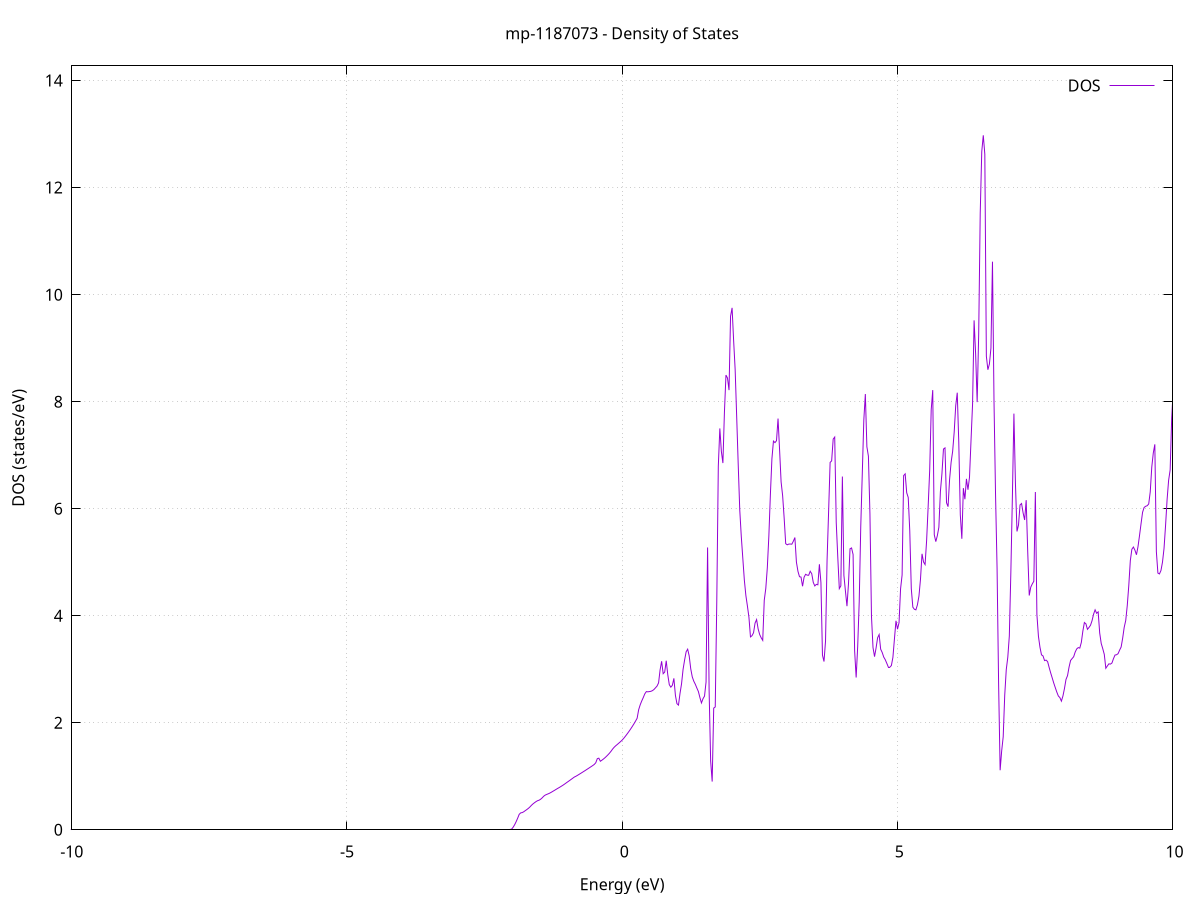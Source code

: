 set title 'mp-1187073 - Density of States'
set xlabel 'Energy (eV)'
set ylabel 'DOS (states/eV)'
set grid
set xrange [-10:10]
set yrange [0:14.275]
set xzeroaxis lt -1
set terminal png size 800,600
set output 'mp-1187073_dos_gnuplot.png'
plot '-' using 1:2 with lines title 'DOS'
-37.410700 0.000000
-37.382900 0.000000
-37.355100 0.000000
-37.327200 0.000000
-37.299400 0.000000
-37.271600 0.000000
-37.243700 0.000000
-37.215900 0.000000
-37.188100 0.000000
-37.160200 0.000000
-37.132400 0.000000
-37.104600 0.000000
-37.076800 0.000000
-37.048900 0.000000
-37.021100 0.000000
-36.993300 0.000000
-36.965400 0.000000
-36.937600 0.000000
-36.909800 0.000000
-36.881900 0.000000
-36.854100 0.000000
-36.826300 0.000000
-36.798400 0.000000
-36.770600 0.000000
-36.742800 0.000000
-36.715000 0.000000
-36.687100 0.000000
-36.659300 0.000000
-36.631500 0.000000
-36.603600 0.000000
-36.575800 0.000000
-36.548000 0.000000
-36.520100 0.000000
-36.492300 0.000000
-36.464500 0.000000
-36.436600 0.000000
-36.408800 0.000000
-36.381000 0.000000
-36.353200 0.000000
-36.325300 0.000000
-36.297500 0.000000
-36.269700 0.000000
-36.241800 0.000000
-36.214000 0.000000
-36.186200 0.000000
-36.158300 0.000000
-36.130500 0.000000
-36.102700 0.000000
-36.074800 0.000000
-36.047000 0.000000
-36.019200 0.000000
-35.991400 0.000000
-35.963500 0.000000
-35.935700 0.000000
-35.907900 0.000000
-35.880000 0.000000
-35.852200 0.000000
-35.824400 0.000000
-35.796500 0.000000
-35.768700 0.000000
-35.740900 0.000000
-35.713000 0.000000
-35.685200 0.000000
-35.657400 0.000000
-35.629500 0.000000
-35.601700 0.000000
-35.573900 0.000000
-35.546100 0.000000
-35.518200 0.000000
-35.490400 0.000000
-35.462600 0.000000
-35.434700 0.000000
-35.406900 0.000000
-35.379100 0.000000
-35.351200 0.000000
-35.323400 0.000000
-35.295600 0.000000
-35.267700 0.000000
-35.239900 0.000000
-35.212100 0.000000
-35.184300 0.000000
-35.156400 0.000000
-35.128600 0.000000
-35.100800 0.000000
-35.072900 0.000000
-35.045100 0.000000
-35.017300 0.000000
-34.989400 0.000000
-34.961600 0.000000
-34.933800 0.000000
-34.905900 0.000000
-34.878100 53.035600
-34.850300 0.000000
-34.822500 0.000000
-34.794600 0.000000
-34.766800 0.000000
-34.739000 0.000000
-34.711100 0.000000
-34.683300 0.000000
-34.655500 0.000000
-34.627600 0.000000
-34.599800 0.000000
-34.572000 0.000000
-34.544100 0.000000
-34.516300 0.000000
-34.488500 0.000000
-34.460700 0.000000
-34.432800 0.000000
-34.405000 0.000000
-34.377200 0.000000
-34.349300 0.000000
-34.321500 0.000000
-34.293700 0.000000
-34.265800 0.000000
-34.238000 0.000000
-34.210200 0.000000
-34.182300 0.000000
-34.154500 0.000000
-34.126700 0.000000
-34.098900 0.000000
-34.071000 0.000000
-34.043200 0.000000
-34.015400 0.000000
-33.987500 0.000000
-33.959700 0.000000
-33.931900 0.000000
-33.904000 0.000000
-33.876200 0.000000
-33.848400 0.000000
-33.820500 0.000000
-33.792700 0.000000
-33.764900 0.000000
-33.737100 0.000000
-33.709200 0.000000
-33.681400 0.000000
-33.653600 0.000000
-33.625700 0.000000
-33.597900 0.000000
-33.570100 0.000000
-33.542200 0.000000
-33.514400 0.000000
-33.486600 0.000000
-33.458700 0.000000
-33.430900 0.000000
-33.403100 0.000000
-33.375300 0.000000
-33.347400 0.000000
-33.319600 0.000000
-33.291800 0.000000
-33.263900 0.000000
-33.236100 0.000000
-33.208300 0.000000
-33.180400 0.000000
-33.152600 0.000000
-33.124800 0.000000
-33.096900 0.000000
-33.069100 0.000000
-33.041300 0.000000
-33.013500 0.000000
-32.985600 0.000000
-32.957800 0.000000
-32.930000 0.000000
-32.902100 0.000000
-32.874300 0.000000
-32.846500 0.000000
-32.818600 0.000000
-32.790800 0.000000
-32.763000 0.000000
-32.735100 0.000000
-32.707300 0.000000
-32.679500 0.000000
-32.651700 0.000000
-32.623800 0.000000
-32.596000 0.000000
-32.568200 0.000000
-32.540300 0.000000
-32.512500 0.000000
-32.484700 0.000000
-32.456800 0.000000
-32.429000 0.000000
-32.401200 0.000000
-32.373300 0.000000
-32.345500 0.000000
-32.317700 0.000000
-32.289800 0.000000
-32.262000 0.000000
-32.234200 0.000000
-32.206400 0.000000
-32.178500 0.000000
-32.150700 0.000000
-32.122900 0.000000
-32.095000 0.000000
-32.067200 0.000000
-32.039400 0.000000
-32.011500 0.000000
-31.983700 0.000000
-31.955900 0.000000
-31.928000 0.000000
-31.900200 0.000000
-31.872400 0.000000
-31.844600 0.000000
-31.816700 0.000000
-31.788900 0.000000
-31.761100 0.000000
-31.733200 0.000000
-31.705400 0.000000
-31.677600 0.000000
-31.649700 0.000000
-31.621900 0.000000
-31.594100 0.000000
-31.566200 0.000000
-31.538400 0.000000
-31.510600 0.000000
-31.482800 0.000000
-31.454900 0.000000
-31.427100 0.000000
-31.399300 0.000000
-31.371400 0.000000
-31.343600 0.000000
-31.315800 0.000000
-31.287900 0.000000
-31.260100 0.000000
-31.232300 0.000000
-31.204400 0.000000
-31.176600 0.000000
-31.148800 0.000000
-31.121000 0.000000
-31.093100 0.000000
-31.065300 0.000000
-31.037500 0.000000
-31.009600 0.000000
-30.981800 0.000000
-30.954000 0.000000
-30.926100 0.000000
-30.898300 0.000000
-30.870500 0.000000
-30.842600 0.000000
-30.814800 0.000000
-30.787000 0.000000
-30.759200 0.000000
-30.731300 0.000000
-30.703500 0.000000
-30.675700 0.000000
-30.647800 0.000000
-30.620000 0.000000
-30.592200 0.000000
-30.564300 0.000000
-30.536500 0.000000
-30.508700 0.000000
-30.480800 0.000000
-30.453000 0.000000
-30.425200 0.000000
-30.397400 0.000000
-30.369500 0.000000
-30.341700 0.000000
-30.313900 0.000000
-30.286000 0.000000
-30.258200 0.000000
-30.230400 0.000000
-30.202500 0.000000
-30.174700 0.000000
-30.146900 0.000000
-30.119000 0.000000
-30.091200 0.000000
-30.063400 0.000000
-30.035600 0.000000
-30.007700 0.000000
-29.979900 0.000000
-29.952100 0.000000
-29.924200 0.000000
-29.896400 0.000000
-29.868600 0.000000
-29.840700 0.000000
-29.812900 0.000000
-29.785100 0.000000
-29.757200 0.000000
-29.729400 0.000000
-29.701600 0.000000
-29.673800 0.000000
-29.645900 0.000000
-29.618100 0.000000
-29.590300 0.000000
-29.562400 0.000000
-29.534600 0.000000
-29.506800 0.000000
-29.478900 0.000000
-29.451100 0.000000
-29.423300 0.000000
-29.395400 0.000000
-29.367600 0.000000
-29.339800 0.000000
-29.312000 0.000000
-29.284100 0.000000
-29.256300 0.000000
-29.228500 0.000000
-29.200600 0.000000
-29.172800 0.000000
-29.145000 0.000000
-29.117100 0.000000
-29.089300 0.000000
-29.061500 0.000000
-29.033600 0.000000
-29.005800 0.000000
-28.978000 0.000000
-28.950100 0.000000
-28.922300 0.000000
-28.894500 0.000000
-28.866700 0.000000
-28.838800 0.000000
-28.811000 0.000000
-28.783200 0.000000
-28.755300 0.000000
-28.727500 0.000000
-28.699700 0.000000
-28.671800 0.000000
-28.644000 0.000000
-28.616200 0.000000
-28.588300 0.000000
-28.560500 0.000000
-28.532700 0.000000
-28.504900 0.000000
-28.477000 0.000000
-28.449200 0.000000
-28.421400 0.000000
-28.393500 0.000000
-28.365700 0.000000
-28.337900 0.000000
-28.310000 0.000000
-28.282200 0.000000
-28.254400 0.000000
-28.226500 0.000000
-28.198700 0.000000
-28.170900 0.000000
-28.143100 0.000000
-28.115200 0.000000
-28.087400 0.000000
-28.059600 0.000000
-28.031700 0.000000
-28.003900 0.000000
-27.976100 0.000000
-27.948200 0.000000
-27.920400 0.000000
-27.892600 0.000000
-27.864700 0.000000
-27.836900 0.000000
-27.809100 0.000000
-27.781300 0.000000
-27.753400 0.000000
-27.725600 0.000000
-27.697800 0.000000
-27.669900 0.000000
-27.642100 0.000000
-27.614300 0.000000
-27.586400 0.000000
-27.558600 0.000000
-27.530800 0.000000
-27.502900 0.000000
-27.475100 0.000000
-27.447300 0.000000
-27.419500 0.000000
-27.391600 0.000000
-27.363800 0.000000
-27.336000 0.000000
-27.308100 0.000000
-27.280300 0.000000
-27.252500 0.000000
-27.224600 0.000000
-27.196800 0.000000
-27.169000 0.000000
-27.141100 0.000000
-27.113300 0.000000
-27.085500 0.000000
-27.057700 0.000000
-27.029800 0.000000
-27.002000 0.000000
-26.974200 0.000000
-26.946300 0.000000
-26.918500 0.000000
-26.890700 0.000000
-26.862800 0.000000
-26.835000 0.000000
-26.807200 0.000000
-26.779300 0.000000
-26.751500 0.000000
-26.723700 0.000000
-26.695900 0.000000
-26.668000 0.000000
-26.640200 0.000000
-26.612400 0.000000
-26.584500 0.000000
-26.556700 0.000000
-26.528900 0.000000
-26.501000 0.000000
-26.473200 0.000000
-26.445400 0.000000
-26.417500 0.000000
-26.389700 0.000000
-26.361900 0.000000
-26.334100 0.000000
-26.306200 0.000000
-26.278400 0.000000
-26.250600 0.000000
-26.222700 0.000000
-26.194900 0.000000
-26.167100 0.000000
-26.139200 0.000000
-26.111400 0.000000
-26.083600 0.000000
-26.055700 0.000000
-26.027900 0.000000
-26.000100 0.000000
-25.972200 0.000000
-25.944400 0.000000
-25.916600 0.000000
-25.888800 0.000000
-25.860900 0.000000
-25.833100 0.000000
-25.805300 0.000000
-25.777400 0.000000
-25.749600 0.000000
-25.721800 0.000000
-25.693900 0.000000
-25.666100 0.000000
-25.638300 0.000000
-25.610400 0.000000
-25.582600 0.000000
-25.554800 0.000000
-25.527000 0.000000
-25.499100 0.000000
-25.471300 0.000000
-25.443500 0.000000
-25.415600 0.000000
-25.387800 0.000000
-25.360000 0.000000
-25.332100 0.000000
-25.304300 0.000000
-25.276500 0.000000
-25.248600 0.000000
-25.220800 0.000000
-25.193000 0.000000
-25.165200 0.000000
-25.137300 0.000000
-25.109500 0.000000
-25.081700 0.000000
-25.053800 0.000000
-25.026000 0.000000
-24.998200 0.000000
-24.970300 0.000000
-24.942500 0.000000
-24.914700 0.000000
-24.886800 0.000000
-24.859000 0.000000
-24.831200 0.000000
-24.803400 0.000000
-24.775500 0.000000
-24.747700 0.000000
-24.719900 0.000000
-24.692000 0.000000
-24.664200 0.000000
-24.636400 0.000000
-24.608500 0.000000
-24.580700 0.000000
-24.552900 0.000000
-24.525000 0.000000
-24.497200 0.000000
-24.469400 0.000000
-24.441600 0.000000
-24.413700 0.000000
-24.385900 0.000000
-24.358100 0.000000
-24.330200 0.000000
-24.302400 0.000000
-24.274600 0.000000
-24.246700 0.000000
-24.218900 0.000000
-24.191100 0.000000
-24.163200 0.000000
-24.135400 0.000000
-24.107600 0.000000
-24.079800 0.000000
-24.051900 0.000000
-24.024100 0.000000
-23.996300 0.000000
-23.968400 0.000000
-23.940600 0.000000
-23.912800 0.000000
-23.884900 0.000000
-23.857100 0.000000
-23.829300 0.000000
-23.801400 0.000000
-23.773600 0.000000
-23.745800 0.000000
-23.718000 0.000000
-23.690100 0.000000
-23.662300 0.000000
-23.634500 0.000000
-23.606600 0.000000
-23.578800 0.000000
-23.551000 0.000000
-23.523100 0.000000
-23.495300 0.000000
-23.467500 0.000000
-23.439600 0.000000
-23.411800 0.000000
-23.384000 0.000000
-23.356200 0.000000
-23.328300 0.000000
-23.300500 0.000000
-23.272700 0.000000
-23.244800 0.000000
-23.217000 0.000000
-23.189200 0.000000
-23.161300 0.000000
-23.133500 0.000000
-23.105700 0.000000
-23.077800 0.000000
-23.050000 0.000000
-23.022200 0.000000
-22.994400 0.000000
-22.966500 0.000000
-22.938700 0.000000
-22.910900 0.000000
-22.883000 0.000000
-22.855200 0.000000
-22.827400 0.000000
-22.799500 0.000000
-22.771700 0.000000
-22.743900 0.000000
-22.716000 0.000000
-22.688200 0.000000
-22.660400 0.000000
-22.632500 0.000000
-22.604700 0.000000
-22.576900 0.000000
-22.549100 0.000000
-22.521200 0.000000
-22.493400 0.000000
-22.465600 0.000000
-22.437700 0.000000
-22.409900 0.000000
-22.382100 0.000000
-22.354200 0.000000
-22.326400 0.000000
-22.298600 0.000000
-22.270700 0.000000
-22.242900 0.000000
-22.215100 0.000000
-22.187300 0.000000
-22.159400 0.000000
-22.131600 0.000000
-22.103800 0.000000
-22.075900 0.000000
-22.048100 0.000000
-22.020300 0.000000
-21.992400 0.000000
-21.964600 0.000000
-21.936800 0.000000
-21.908900 0.000000
-21.881100 0.000000
-21.853300 0.000000
-21.825500 0.000000
-21.797600 0.000000
-21.769800 0.000000
-21.742000 0.000000
-21.714100 0.000000
-21.686300 0.000000
-21.658500 0.000000
-21.630600 0.000000
-21.602800 0.000000
-21.575000 0.000000
-21.547100 0.000000
-21.519300 0.000000
-21.491500 0.000000
-21.463700 0.000000
-21.435800 0.000000
-21.408000 0.000000
-21.380200 0.000000
-21.352300 0.000000
-21.324500 0.000000
-21.296700 0.000000
-21.268800 0.000000
-21.241000 0.000000
-21.213200 0.000000
-21.185300 0.000000
-21.157500 0.000000
-21.129700 0.000000
-21.101900 0.000000
-21.074000 0.000000
-21.046200 0.000000
-21.018400 0.000000
-20.990500 0.000000
-20.962700 0.000000
-20.934900 0.000000
-20.907000 0.000000
-20.879200 0.000000
-20.851400 0.000000
-20.823500 0.000000
-20.795700 0.000000
-20.767900 0.000000
-20.740100 0.000000
-20.712200 0.000000
-20.684400 0.000000
-20.656600 0.000000
-20.628700 0.000000
-20.600900 0.000000
-20.573100 0.000000
-20.545200 0.000000
-20.517400 0.000000
-20.489600 0.000000
-20.461700 0.000000
-20.433900 0.000000
-20.406100 0.000000
-20.378300 0.000000
-20.350400 0.000000
-20.322600 0.000000
-20.294800 0.000000
-20.266900 0.000000
-20.239100 0.000000
-20.211300 0.000000
-20.183400 0.000000
-20.155600 0.000000
-20.127800 0.000000
-20.099900 0.000000
-20.072100 0.000000
-20.044300 0.000000
-20.016500 0.000000
-19.988600 0.000000
-19.960800 0.000000
-19.933000 0.000000
-19.905100 0.000000
-19.877300 0.000000
-19.849500 0.000000
-19.821600 0.000000
-19.793800 0.000000
-19.766000 0.000000
-19.738100 0.000000
-19.710300 0.000000
-19.682500 0.000000
-19.654700 0.000000
-19.626800 0.000000
-19.599000 0.000000
-19.571200 0.000000
-19.543300 0.000000
-19.515500 0.000000
-19.487700 0.000000
-19.459800 0.000000
-19.432000 0.000000
-19.404200 0.000000
-19.376300 0.000000
-19.348500 0.000000
-19.320700 0.000000
-19.292800 0.000000
-19.265000 0.000000
-19.237200 0.000000
-19.209400 0.000000
-19.181500 0.000000
-19.153700 0.000000
-19.125900 0.000000
-19.098000 0.000000
-19.070200 0.000000
-19.042400 0.000000
-19.014500 0.000000
-18.986700 0.000000
-18.958900 0.000000
-18.931000 0.000000
-18.903200 0.000000
-18.875400 0.000000
-18.847600 0.000000
-18.819700 0.000000
-18.791900 0.000000
-18.764100 0.000000
-18.736200 0.000000
-18.708400 0.000000
-18.680600 0.000000
-18.652700 0.000000
-18.624900 0.000000
-18.597100 0.000000
-18.569200 0.000000
-18.541400 0.000000
-18.513600 0.000000
-18.485800 0.000000
-18.457900 0.000000
-18.430100 0.000000
-18.402300 0.000000
-18.374400 0.000000
-18.346600 0.000000
-18.318800 0.000000
-18.290900 0.000000
-18.263100 0.000000
-18.235300 0.000000
-18.207400 0.000000
-18.179600 0.000000
-18.151800 0.000000
-18.124000 0.000000
-18.096100 0.000000
-18.068300 0.000000
-18.040500 0.000000
-18.012600 0.000000
-17.984800 0.000000
-17.957000 0.000000
-17.929100 0.000000
-17.901300 0.000000
-17.873500 0.000000
-17.845600 0.000000
-17.817800 0.000000
-17.790000 0.000000
-17.762200 0.000000
-17.734300 0.000000
-17.706500 0.000000
-17.678700 0.000000
-17.650800 0.000000
-17.623000 0.000000
-17.595200 0.000000
-17.567300 0.000000
-17.539500 0.000000
-17.511700 0.000000
-17.483800 0.000000
-17.456000 0.000000
-17.428200 0.000000
-17.400400 0.000000
-17.372500 0.000000
-17.344700 0.000000
-17.316900 0.000000
-17.289000 0.000000
-17.261200 0.000000
-17.233400 0.000000
-17.205500 0.000000
-17.177700 0.000000
-17.149900 0.000000
-17.122000 0.000000
-17.094200 0.000000
-17.066400 0.000000
-17.038600 1.226600
-17.010700 105.430700
-16.982900 74.176700
-16.955100 59.568000
-16.927200 73.002100
-16.899400 112.921600
-16.871600 202.440700
-16.843700 32.178600
-16.815900 0.000000
-16.788100 0.000000
-16.760200 0.000000
-16.732400 0.000000
-16.704600 0.000000
-16.676800 0.000000
-16.648900 0.000000
-16.621100 0.000000
-16.593300 0.000000
-16.565400 0.000000
-16.537600 0.000000
-16.509800 0.000000
-16.481900 0.000000
-16.454100 0.000000
-16.426300 0.000000
-16.398400 0.000000
-16.370600 0.000000
-16.342800 0.000000
-16.315000 0.000000
-16.287100 0.000000
-16.259300 0.000000
-16.231500 0.000000
-16.203600 0.000000
-16.175800 0.000000
-16.148000 0.000000
-16.120100 0.000000
-16.092300 0.000000
-16.064500 0.000000
-16.036600 0.000000
-16.008800 0.000000
-15.981000 0.000000
-15.953100 0.000000
-15.925300 0.000000
-15.897500 0.000000
-15.869700 0.000000
-15.841800 0.000000
-15.814000 0.000000
-15.786200 0.000000
-15.758300 0.000000
-15.730500 0.000000
-15.702700 0.000000
-15.674800 0.000000
-15.647000 0.000000
-15.619200 0.000000
-15.591300 0.000000
-15.563500 0.000000
-15.535700 0.000000
-15.507900 0.000000
-15.480000 0.000000
-15.452200 0.000000
-15.424400 0.000000
-15.396500 0.000000
-15.368700 0.000000
-15.340900 0.000000
-15.313000 0.000000
-15.285200 0.000000
-15.257400 0.000000
-15.229500 0.000000
-15.201700 0.000000
-15.173900 0.000000
-15.146100 0.000000
-15.118200 0.000000
-15.090400 0.000000
-15.062600 0.000000
-15.034700 0.000000
-15.006900 0.000000
-14.979100 0.000000
-14.951200 0.000000
-14.923400 0.000000
-14.895600 0.000000
-14.867700 0.000000
-14.839900 0.000000
-14.812100 0.000000
-14.784300 0.000000
-14.756400 0.000000
-14.728600 0.000000
-14.700800 0.000000
-14.672900 0.000000
-14.645100 0.000000
-14.617300 0.000000
-14.589400 0.000000
-14.561600 0.000000
-14.533800 0.000000
-14.505900 0.000000
-14.478100 0.000000
-14.450300 0.000000
-14.422500 0.000000
-14.394600 0.000000
-14.366800 0.000000
-14.339000 0.000000
-14.311100 0.000000
-14.283300 0.000000
-14.255500 0.000000
-14.227600 0.000000
-14.199800 0.000000
-14.172000 0.000000
-14.144100 0.000000
-14.116300 0.000000
-14.088500 0.000000
-14.060700 0.000000
-14.032800 0.000000
-14.005000 0.000000
-13.977200 0.000000
-13.949300 0.000000
-13.921500 0.000000
-13.893700 0.000000
-13.865800 0.000000
-13.838000 0.000000
-13.810200 0.000000
-13.782300 0.000000
-13.754500 0.000000
-13.726700 0.000000
-13.698900 0.000000
-13.671000 0.000000
-13.643200 0.000000
-13.615400 0.000000
-13.587500 0.000000
-13.559700 0.000000
-13.531900 0.000000
-13.504000 0.000000
-13.476200 0.000000
-13.448400 0.000000
-13.420500 0.000000
-13.392700 0.000000
-13.364900 0.000000
-13.337100 0.000000
-13.309200 0.000000
-13.281400 0.000000
-13.253600 0.000000
-13.225700 0.000000
-13.197900 0.000000
-13.170100 0.000000
-13.142200 0.000000
-13.114400 0.000000
-13.086600 0.000000
-13.058700 0.000000
-13.030900 0.000000
-13.003100 0.000000
-12.975300 0.000000
-12.947400 0.000000
-12.919600 0.000000
-12.891800 0.000000
-12.863900 0.000000
-12.836100 0.000000
-12.808300 0.000000
-12.780400 0.000000
-12.752600 0.000000
-12.724800 0.000000
-12.696900 0.000000
-12.669100 0.000000
-12.641300 0.000000
-12.613400 0.000000
-12.585600 0.000000
-12.557800 0.000000
-12.530000 0.000000
-12.502100 0.000000
-12.474300 0.000000
-12.446500 0.000000
-12.418600 0.000000
-12.390800 0.000000
-12.363000 0.000000
-12.335100 0.000000
-12.307300 0.000000
-12.279500 0.000000
-12.251600 0.000000
-12.223800 0.000000
-12.196000 0.000000
-12.168200 0.000000
-12.140300 0.000000
-12.112500 0.000000
-12.084700 0.000000
-12.056800 0.000000
-12.029000 0.000000
-12.001200 0.000000
-11.973300 0.000000
-11.945500 0.000000
-11.917700 0.000000
-11.889800 0.000000
-11.862000 0.000000
-11.834200 0.000000
-11.806400 0.000000
-11.778500 0.000000
-11.750700 0.000000
-11.722900 0.000000
-11.695000 0.000000
-11.667200 0.000000
-11.639400 0.000000
-11.611500 0.000000
-11.583700 0.000000
-11.555900 0.000000
-11.528000 0.000000
-11.500200 0.000000
-11.472400 0.000000
-11.444600 0.000000
-11.416700 0.000000
-11.388900 0.000000
-11.361100 0.000000
-11.333200 0.000000
-11.305400 0.000000
-11.277600 0.000000
-11.249700 0.000000
-11.221900 0.000000
-11.194100 0.000000
-11.166200 0.000000
-11.138400 0.000000
-11.110600 0.000000
-11.082800 0.000000
-11.054900 0.000000
-11.027100 0.000000
-10.999300 0.000000
-10.971400 0.000000
-10.943600 0.000000
-10.915800 0.000000
-10.887900 0.000000
-10.860100 0.000000
-10.832300 0.000000
-10.804400 0.000000
-10.776600 0.000000
-10.748800 0.000000
-10.721000 0.000000
-10.693100 0.000000
-10.665300 0.000000
-10.637500 0.000000
-10.609600 0.000000
-10.581800 0.000000
-10.554000 0.000000
-10.526100 0.000000
-10.498300 0.000000
-10.470500 0.000000
-10.442600 0.000000
-10.414800 0.000000
-10.387000 0.000000
-10.359200 0.000000
-10.331300 0.000000
-10.303500 0.000000
-10.275700 0.000000
-10.247800 0.000000
-10.220000 0.000000
-10.192200 0.000000
-10.164300 0.000000
-10.136500 0.000000
-10.108700 0.000000
-10.080800 0.000000
-10.053000 0.000000
-10.025200 0.000000
-9.997400 0.000000
-9.969500 0.000000
-9.941700 0.000000
-9.913900 0.000000
-9.886000 0.000000
-9.858200 0.000000
-9.830400 0.000000
-9.802500 0.000000
-9.774700 0.000000
-9.746900 0.000000
-9.719000 0.000000
-9.691200 0.000000
-9.663400 0.000000
-9.635600 0.000000
-9.607700 0.000000
-9.579900 0.000000
-9.552100 0.000000
-9.524200 0.000000
-9.496400 0.000000
-9.468600 0.000000
-9.440700 0.000000
-9.412900 0.000000
-9.385100 0.000000
-9.357200 0.000000
-9.329400 0.000000
-9.301600 0.000000
-9.273700 0.000000
-9.245900 0.000000
-9.218100 0.000000
-9.190300 0.000000
-9.162400 0.000000
-9.134600 0.000000
-9.106800 0.000000
-9.078900 0.000000
-9.051100 0.000000
-9.023300 0.000000
-8.995400 0.000000
-8.967600 0.000000
-8.939800 0.000000
-8.911900 0.000000
-8.884100 0.000000
-8.856300 0.000000
-8.828500 0.000000
-8.800600 0.000000
-8.772800 0.000000
-8.745000 0.000000
-8.717100 0.000000
-8.689300 0.000000
-8.661500 0.000000
-8.633600 0.000000
-8.605800 0.000000
-8.578000 0.000000
-8.550100 0.000000
-8.522300 0.000000
-8.494500 0.000000
-8.466700 0.000000
-8.438800 0.000000
-8.411000 0.000000
-8.383200 0.000000
-8.355300 0.000000
-8.327500 0.000000
-8.299700 0.000000
-8.271800 0.000000
-8.244000 0.000000
-8.216200 0.000000
-8.188300 0.000000
-8.160500 0.000000
-8.132700 0.000000
-8.104900 0.000000
-8.077000 0.000000
-8.049200 0.000000
-8.021400 0.000000
-7.993500 0.000000
-7.965700 0.000000
-7.937900 0.000000
-7.910000 0.000000
-7.882200 0.000000
-7.854400 0.000000
-7.826500 0.000000
-7.798700 0.000000
-7.770900 0.000000
-7.743100 0.000000
-7.715200 0.000000
-7.687400 0.000000
-7.659600 0.000000
-7.631700 0.000000
-7.603900 0.000000
-7.576100 0.000000
-7.548200 0.000000
-7.520400 0.000000
-7.492600 0.000000
-7.464700 0.000000
-7.436900 0.000000
-7.409100 0.000000
-7.381300 0.000000
-7.353400 0.000000
-7.325600 0.000000
-7.297800 0.000000
-7.269900 0.000000
-7.242100 0.000000
-7.214300 0.000000
-7.186400 0.000000
-7.158600 0.000000
-7.130800 0.000000
-7.102900 0.000000
-7.075100 0.000000
-7.047300 0.000000
-7.019500 0.000000
-6.991600 0.000000
-6.963800 0.000000
-6.936000 0.000000
-6.908100 0.000000
-6.880300 0.000000
-6.852500 0.000000
-6.824600 0.000000
-6.796800 0.000000
-6.769000 0.000000
-6.741100 0.000000
-6.713300 0.000000
-6.685500 0.000000
-6.657700 0.000000
-6.629800 0.000000
-6.602000 0.000000
-6.574200 0.000000
-6.546300 0.000000
-6.518500 0.000000
-6.490700 0.000000
-6.462800 0.000000
-6.435000 0.000000
-6.407200 0.000000
-6.379300 0.000000
-6.351500 0.000000
-6.323700 0.000000
-6.295800 0.000000
-6.268000 0.000000
-6.240200 0.000000
-6.212400 0.000000
-6.184500 0.000000
-6.156700 0.000000
-6.128900 0.000000
-6.101000 0.000000
-6.073200 0.000000
-6.045400 0.000000
-6.017500 0.000000
-5.989700 0.000000
-5.961900 0.000000
-5.934000 0.000000
-5.906200 0.000000
-5.878400 0.000000
-5.850600 0.000000
-5.822700 0.000000
-5.794900 0.000000
-5.767100 0.000000
-5.739200 0.000000
-5.711400 0.000000
-5.683600 0.000000
-5.655700 0.000000
-5.627900 0.000000
-5.600100 0.000000
-5.572200 0.000000
-5.544400 0.000000
-5.516600 0.000000
-5.488800 0.000000
-5.460900 0.000000
-5.433100 0.000000
-5.405300 0.000000
-5.377400 0.000000
-5.349600 0.000000
-5.321800 0.000000
-5.293900 0.000000
-5.266100 0.000000
-5.238300 0.000000
-5.210400 0.000000
-5.182600 0.000000
-5.154800 0.000000
-5.127000 0.000000
-5.099100 0.000000
-5.071300 0.000000
-5.043500 0.000000
-5.015600 0.000000
-4.987800 0.000000
-4.960000 0.000000
-4.932100 0.000000
-4.904300 0.000000
-4.876500 0.000000
-4.848600 0.000000
-4.820800 0.000000
-4.793000 0.000000
-4.765200 0.000000
-4.737300 0.000000
-4.709500 0.000000
-4.681700 0.000000
-4.653800 0.000000
-4.626000 0.000000
-4.598200 0.000000
-4.570300 0.000000
-4.542500 0.000000
-4.514700 0.000000
-4.486800 0.000000
-4.459000 0.000000
-4.431200 0.000000
-4.403400 0.000000
-4.375500 0.000000
-4.347700 0.000000
-4.319900 0.000000
-4.292000 0.000000
-4.264200 0.000000
-4.236400 0.000000
-4.208500 0.000000
-4.180700 0.000000
-4.152900 0.000000
-4.125000 0.000000
-4.097200 0.000000
-4.069400 0.000000
-4.041600 0.000000
-4.013700 0.000000
-3.985900 0.000000
-3.958100 0.000000
-3.930200 0.000000
-3.902400 0.000000
-3.874600 0.000000
-3.846700 0.000000
-3.818900 0.000000
-3.791100 0.000000
-3.763200 0.000000
-3.735400 0.000000
-3.707600 0.000000
-3.679800 0.000000
-3.651900 0.000000
-3.624100 0.000000
-3.596300 0.000000
-3.568400 0.000000
-3.540600 0.000000
-3.512800 0.000000
-3.484900 0.000000
-3.457100 0.000000
-3.429300 0.000000
-3.401400 0.000000
-3.373600 0.000000
-3.345800 0.000000
-3.318000 0.000000
-3.290100 0.000000
-3.262300 0.000000
-3.234500 0.000000
-3.206600 0.000000
-3.178800 0.000000
-3.151000 0.000000
-3.123100 0.000000
-3.095300 0.000000
-3.067500 0.000000
-3.039600 0.000000
-3.011800 0.000000
-2.984000 0.000000
-2.956100 0.000000
-2.928300 0.000000
-2.900500 0.000000
-2.872700 0.000000
-2.844800 0.000000
-2.817000 0.000000
-2.789200 0.000000
-2.761300 0.000000
-2.733500 0.000000
-2.705700 0.000000
-2.677800 0.000000
-2.650000 0.000000
-2.622200 0.000000
-2.594300 0.000000
-2.566500 0.000000
-2.538700 0.000000
-2.510900 0.000000
-2.483000 0.000000
-2.455200 0.000000
-2.427400 0.000000
-2.399500 0.000000
-2.371700 0.000000
-2.343900 0.000000
-2.316000 0.000000
-2.288200 0.000000
-2.260400 0.000000
-2.232500 0.000000
-2.204700 0.000000
-2.176900 0.000000
-2.149100 0.000000
-2.121200 0.000000
-2.093400 0.000000
-2.065600 0.000000
-2.037700 0.000000
-2.009900 0.010000
-1.982100 0.045300
-1.954200 0.092600
-1.926400 0.151000
-1.898600 0.216500
-1.870700 0.288300
-1.842900 0.316100
-1.815100 0.321200
-1.787300 0.337100
-1.759400 0.358200
-1.731600 0.378300
-1.703800 0.400200
-1.675900 0.426500
-1.648100 0.457200
-1.620300 0.483500
-1.592400 0.505900
-1.564600 0.526500
-1.536800 0.543200
-1.508900 0.553000
-1.481100 0.570800
-1.453300 0.596000
-1.425500 0.626700
-1.397600 0.648200
-1.369800 0.661000
-1.342000 0.672500
-1.314100 0.685900
-1.286300 0.701800
-1.258500 0.718900
-1.230600 0.735800
-1.202800 0.753300
-1.175000 0.770800
-1.147100 0.787200
-1.119300 0.804400
-1.091500 0.822400
-1.063700 0.841100
-1.035800 0.861100
-1.008000 0.882000
-0.980200 0.902000
-0.952300 0.922500
-0.924500 0.943300
-0.896700 0.964200
-0.868800 0.985100
-0.841000 0.999200
-0.813200 1.016100
-0.785300 1.033600
-0.757500 1.051400
-0.729700 1.069200
-0.701900 1.087300
-0.674000 1.105700
-0.646200 1.124300
-0.618400 1.143100
-0.590500 1.161900
-0.562700 1.180700
-0.534900 1.199900
-0.507000 1.220600
-0.479200 1.252800
-0.451400 1.328800
-0.423500 1.337900
-0.395700 1.280600
-0.367900 1.300100
-0.340100 1.321900
-0.312200 1.346000
-0.284400 1.373000
-0.256600 1.402100
-0.228700 1.433300
-0.200900 1.468800
-0.173100 1.508400
-0.145200 1.541800
-0.117400 1.569300
-0.089600 1.593100
-0.061700 1.618000
-0.033900 1.643000
-0.006100 1.669400
0.021700 1.700200
0.049600 1.735500
0.077400 1.772500
0.105200 1.811300
0.133100 1.851600
0.160900 1.893600
0.188700 1.937700
0.216600 1.983800
0.244400 2.032700
0.272200 2.083900
0.300100 2.243700
0.327900 2.335100
0.355700 2.406600
0.383600 2.470200
0.411400 2.539500
0.439200 2.581800
0.467000 2.577900
0.494900 2.582300
0.522700 2.587500
0.550500 2.600000
0.578400 2.621600
0.606200 2.653200
0.634000 2.685400
0.661900 2.745300
0.689700 2.988800
0.717500 3.149200
0.745400 2.916500
0.773200 2.946300
0.801000 3.158800
0.828800 2.900600
0.856700 2.711400
0.884500 2.664900
0.912300 2.698800
0.940200 2.829600
0.968000 2.511100
0.995800 2.356300
1.023700 2.329900
1.051500 2.547600
1.079300 2.727400
1.107200 2.998300
1.135000 3.173400
1.162800 3.326400
1.190600 3.374600
1.218500 3.247700
1.246300 3.008700
1.274100 2.856800
1.302000 2.775700
1.329800 2.718600
1.357600 2.648800
1.385500 2.582600
1.413300 2.469100
1.441100 2.370100
1.469000 2.448500
1.496800 2.498100
1.524600 2.761500
1.552400 5.276000
1.580300 2.602100
1.608100 1.286100
1.635900 0.901200
1.663800 2.273500
1.691600 2.295200
1.719400 4.255500
1.747300 6.794500
1.775100 7.499800
1.802900 7.070100
1.830800 6.852800
1.858600 7.805000
1.886400 8.497000
1.914200 8.442300
1.942100 8.215900
1.969900 9.596900
1.997700 9.753300
2.025600 9.143800
2.053400 8.601200
2.081200 7.722000
2.109100 6.824100
2.136900 5.979700
2.164700 5.484000
2.192600 5.070900
2.220400 4.665700
2.248200 4.377000
2.276000 4.181900
2.303900 3.969800
2.331700 3.604200
2.359500 3.626500
2.387400 3.681400
2.415200 3.863200
2.443000 3.928200
2.470900 3.754000
2.498700 3.648700
2.526500 3.587500
2.554400 3.539600
2.582200 4.288800
2.610000 4.508600
2.637800 4.897000
2.665700 5.488700
2.693500 6.263300
2.721300 6.932700
2.749200 7.263400
2.777000 7.234900
2.804800 7.270700
2.832700 7.684200
2.860500 7.104100
2.888300 6.500300
2.916200 6.242200
2.944000 5.823000
2.971800 5.346500
2.999600 5.325200
3.027500 5.338700
3.055300 5.339800
3.083100 5.336500
3.111000 5.392900
3.138800 5.461200
3.166600 5.001600
3.194500 4.829600
3.222300 4.729200
3.250100 4.722400
3.278000 4.550500
3.305800 4.719500
3.333600 4.774200
3.361400 4.758500
3.389300 4.755900
3.417100 4.830800
3.444900 4.785500
3.472800 4.622800
3.500600 4.556600
3.528400 4.585800
3.556300 4.577900
3.584100 4.961400
3.611900 4.620700
3.639800 3.264000
3.667600 3.144000
3.695400 3.523500
3.723300 5.027900
3.751100 5.933700
3.778900 6.864800
3.806700 6.893800
3.834600 7.300400
3.862400 7.338400
3.890200 5.738600
3.918100 5.096800
3.945900 4.506300
3.973700 4.557600
4.001600 6.600500
4.029400 4.754100
4.057200 4.459700
4.085100 4.178600
4.112900 4.601500
4.140700 5.250700
4.168500 5.266600
4.196400 5.143800
4.224200 3.344500
4.252000 2.845300
4.279900 3.427800
4.307700 4.263500
4.335500 5.664000
4.363400 6.658700
4.391200 7.657800
4.419000 8.142400
4.446900 7.157600
4.474700 6.981100
4.502500 5.901000
4.530300 3.991000
4.558200 3.405300
4.586000 3.235700
4.613800 3.396600
4.641700 3.588100
4.669500 3.648400
4.697300 3.375200
4.725200 3.313500
4.753000 3.227800
4.780800 3.178300
4.808700 3.110900
4.836500 3.040000
4.864300 3.040000
4.892100 3.069100
4.920000 3.222700
4.947800 3.568500
4.975600 3.905300
5.003500 3.748500
5.031300 3.870700
5.059100 4.503500
5.087000 4.761500
5.114800 6.618900
5.142600 6.651100
5.170500 6.298300
5.198300 6.209600
5.226100 5.586600
5.253900 4.506000
5.281800 4.160300
5.309600 4.120800
5.337400 4.109700
5.365300 4.204400
5.393100 4.366500
5.420900 4.682600
5.448800 5.156700
5.476600 5.003400
5.504400 4.955800
5.532300 5.405100
5.560100 6.037200
5.587900 6.711100
5.615700 7.848000
5.643600 8.216100
5.671400 5.512800
5.699200 5.384700
5.727100 5.496500
5.754900 5.652500
5.782700 6.320800
5.810600 6.653200
5.838400 7.114800
5.866200 7.136300
5.894100 6.111200
5.921900 6.037800
5.949700 6.548200
5.977500 6.867400
6.005400 7.072400
6.033200 7.428100
6.061000 7.923700
6.088900 8.167600
6.116700 7.243400
6.144500 5.884800
6.172400 5.437600
6.200200 6.384300
6.228000 6.177200
6.255900 6.557600
6.283700 6.354900
6.311500 6.587200
6.339300 7.278000
6.367200 7.956200
6.395000 9.519300
6.422800 8.893600
6.450700 7.992000
6.478500 9.262900
6.506300 11.518300
6.534200 12.673600
6.562000 12.977100
6.589800 12.623300
6.617700 8.850600
6.645500 8.596900
6.673300 8.704000
6.701100 9.000900
6.729000 10.615500
6.756800 8.006400
6.784600 6.266800
6.812500 4.885800
6.840300 2.731700
6.868100 1.112700
6.896000 1.472800
6.923800 1.736200
6.951600 2.515600
6.979500 2.993000
7.007300 3.224000
7.035100 3.620900
7.063000 4.815800
7.090800 6.225200
7.118600 7.776800
7.146400 6.467100
7.174300 5.575100
7.202100 5.696400
7.229900 6.070900
7.257800 6.096900
7.285600 5.921000
7.313400 5.789300
7.341300 6.160000
7.369100 5.206700
7.396900 4.378000
7.424800 4.534300
7.452600 4.594900
7.480400 4.644400
7.508200 6.312000
7.536100 4.023500
7.563900 3.616900
7.591700 3.412500
7.619600 3.268900
7.647400 3.249000
7.675200 3.161600
7.703100 3.170200
7.730900 3.142400
7.758700 3.033100
7.786600 2.931700
7.814400 2.837600
7.842200 2.742800
7.870000 2.656600
7.897900 2.573300
7.925700 2.500200
7.953500 2.470500
7.981400 2.404100
8.009200 2.499700
8.037000 2.639600
8.064900 2.809700
8.092700 2.880100
8.120500 3.040300
8.148400 3.164000
8.176200 3.199600
8.204000 3.233000
8.231800 3.320900
8.259700 3.379800
8.287500 3.404500
8.315300 3.395000
8.343200 3.500300
8.371000 3.711800
8.398800 3.873200
8.426700 3.848600
8.454500 3.745900
8.482300 3.780200
8.510200 3.821500
8.538000 3.906800
8.565800 4.028400
8.593600 4.110100
8.621500 4.045700
8.649300 4.071600
8.677100 3.677800
8.705000 3.480700
8.732800 3.384300
8.760600 3.277400
8.788500 3.017800
8.816300 3.061200
8.844100 3.100900
8.872000 3.095700
8.899800 3.116400
8.927600 3.197600
8.955400 3.265200
8.983300 3.270800
9.011100 3.290700
9.038900 3.357000
9.066800 3.415200
9.094600 3.580200
9.122400 3.782400
9.150300 3.911300
9.178100 4.190300
9.205900 4.565500
9.233800 5.030500
9.261600 5.241800
9.289400 5.283700
9.317200 5.225200
9.345100 5.139000
9.372900 5.288800
9.400700 5.497500
9.428600 5.720600
9.456400 5.933600
9.484200 6.023000
9.512100 6.045000
9.539900 6.055600
9.567700 6.088000
9.595600 6.314400
9.623400 6.776800
9.651200 7.042400
9.679000 7.202300
9.706900 5.195900
9.734700 4.796800
9.762500 4.780700
9.790400 4.845200
9.818200 5.001400
9.846000 5.255600
9.873900 5.684600
9.901700 6.168600
9.929500 6.530400
9.957400 6.724200
9.985200 7.690400
10.013000 8.210100
10.040800 8.502700
10.068700 5.042800
10.096500 4.650200
10.124300 5.453000
10.152200 6.244300
10.180000 6.366400
10.207800 6.230100
10.235700 6.359500
10.263500 6.633900
10.291300 6.673500
10.319200 5.406900
10.347000 4.954100
10.374800 5.046200
10.402700 4.704000
10.430500 4.315400
10.458300 4.920200
10.486100 5.247600
10.514000 6.266800
10.541800 6.364800
10.569600 6.198000
10.597500 6.567100
10.625300 6.039100
10.653100 6.097800
10.681000 5.953100
10.708800 5.216200
10.736600 4.483800
10.764500 3.952000
10.792300 3.995200
10.820100 3.705500
10.847900 3.749800
10.875800 3.859900
10.903600 4.100000
10.931400 5.172400
10.959300 4.678000
10.987100 4.410300
11.014900 3.832000
11.042800 3.339400
11.070600 3.159000
11.098400 3.054300
11.126300 2.966700
11.154100 2.921200
11.181900 2.984800
11.209700 3.092600
11.237600 3.310900
11.265400 3.918000
11.293200 3.926100
11.321100 4.085800
11.348900 3.979000
11.376700 3.701800
11.404600 3.485100
11.432400 3.333100
11.460200 3.228700
11.488100 3.212500
11.515900 3.139200
11.543700 3.017300
11.571500 3.036800
11.599400 3.123400
11.627200 3.260600
11.655000 3.516700
11.682900 3.991600
11.710700 4.435500
11.738500 4.542400
11.766400 5.426700
11.794200 4.142200
11.822000 3.579500
11.849900 3.413800
11.877700 3.321800
11.905500 3.489400
11.933300 3.742900
11.961200 3.908400
11.989000 3.991300
12.016800 4.040700
12.044700 4.047000
12.072500 3.876200
12.100300 3.734800
12.128200 3.744300
12.156000 3.457700
12.183800 3.314300
12.211700 3.234000
12.239500 3.143100
12.267300 2.960100
12.295100 2.663500
12.323000 2.446900
12.350800 2.443400
12.378600 2.429700
12.406500 2.631000
12.434300 2.907200
12.462100 3.026600
12.490000 3.228300
12.517800 3.357300
12.545600 3.468200
12.573500 3.795700
12.601300 4.390700
12.629100 5.506900
12.656900 3.661200
12.684800 2.740800
12.712600 2.413600
12.740400 2.403500
12.768300 2.436700
12.796100 2.408000
12.823900 2.341700
12.851800 2.278300
12.879600 2.254600
12.907400 2.291900
12.935300 2.398700
12.963100 2.619900
12.990900 2.873300
13.018700 2.737500
13.046600 2.800900
13.074400 2.979500
13.102200 3.561400
13.130100 5.036500
13.157900 4.976800
13.185700 3.968800
13.213600 4.027600
13.241400 4.076100
13.269200 4.177700
13.297100 4.249100
13.324900 4.204000
13.352700 4.095600
13.380600 3.798000
13.408400 3.157600
13.436200 3.205000
13.464000 3.232700
13.491900 3.233600
13.519700 3.236100
13.547500 3.245300
13.575400 3.268500
13.603200 3.440600
13.631000 3.693600
13.658900 3.704900
13.686700 3.712600
13.714500 3.912600
13.742400 3.684700
13.770200 3.588400
13.798000 3.485200
13.825800 3.400000
13.853700 3.280600
13.881500 3.177700
13.909300 3.155700
13.937200 3.249200
13.965000 3.429500
13.992800 3.587500
14.020700 3.679100
14.048500 3.722700
14.076300 3.874600
14.104200 4.104300
14.132000 5.345800
14.159800 5.371800
14.187600 5.879000
14.215500 5.657200
14.243300 5.553400
14.271100 5.488300
14.299000 4.850700
14.326800 4.276700
14.354600 3.981100
14.382500 3.789300
14.410300 3.772400
14.438100 3.896300
14.466000 4.018100
14.493800 4.103600
14.521600 4.252500
14.549400 4.478700
14.577300 4.793100
14.605100 5.257100
14.632900 6.192100
14.660800 7.119900
14.688600 6.815900
14.716400 6.573900
14.744300 6.321200
14.772100 5.794800
14.799900 5.831700
14.827800 5.615800
14.855600 5.527700
14.883400 5.218000
14.911200 5.042900
14.939100 5.519400
14.966900 5.181700
14.994700 4.620600
15.022600 3.654900
15.050400 3.474800
15.078200 4.094000
15.106100 4.094100
15.133900 4.160400
15.161700 4.259500
15.189600 4.439000
15.217400 4.994300
15.245200 4.931900
15.273000 4.070500
15.300900 2.786400
15.328700 2.737400
15.356500 3.204200
15.384400 3.428000
15.412200 3.740500
15.440000 3.135300
15.467900 2.642100
15.495700 2.153600
15.523500 1.693000
15.551400 1.256600
15.579200 0.897500
15.607000 0.583300
15.634800 0.391300
15.662700 0.220200
15.690500 0.083500
15.718300 0.001000
15.746200 0.000000
15.774000 0.000000
15.801800 0.000000
15.829700 0.000000
15.857500 0.000000
15.885300 0.000000
15.913200 0.000000
15.941000 0.000000
15.968800 0.000000
15.996600 0.000000
16.024500 0.000000
16.052300 0.000000
16.080100 0.000000
16.108000 0.000000
16.135800 0.000000
16.163600 0.000000
16.191500 0.000000
16.219300 0.000000
16.247100 0.000000
16.275000 0.000000
16.302800 0.000000
16.330600 0.000000
16.358400 0.000000
16.386300 0.000000
16.414100 0.000000
16.441900 0.000000
16.469800 0.000000
16.497600 0.000000
16.525400 0.000000
16.553300 0.000000
16.581100 0.000000
16.608900 0.000000
16.636800 0.000000
16.664600 0.000000
16.692400 0.000000
16.720300 0.000000
16.748100 0.000000
16.775900 0.000000
16.803700 0.000000
16.831600 0.000000
16.859400 0.000000
16.887200 0.000000
16.915100 0.000000
16.942900 0.000000
16.970700 0.000000
16.998600 0.000000
17.026400 0.000000
17.054200 0.000000
17.082100 0.000000
17.109900 0.000000
17.137700 0.000000
17.165500 0.000000
17.193400 0.000000
17.221200 0.000000
17.249000 0.000000
17.276900 0.000000
17.304700 0.000000
17.332500 0.000000
17.360400 0.000000
17.388200 0.000000
17.416000 0.000000
17.443900 0.000000
17.471700 0.000000
17.499500 0.000000
17.527300 0.000000
17.555200 0.000000
17.583000 0.000000
17.610800 0.000000
17.638700 0.000000
17.666500 0.000000
17.694300 0.000000
17.722200 0.000000
17.750000 0.000000
17.777800 0.000000
17.805700 0.000000
17.833500 0.000000
17.861300 0.000000
17.889100 0.000000
17.917000 0.000000
17.944800 0.000000
17.972600 0.000000
18.000500 0.000000
18.028300 0.000000
18.056100 0.000000
18.084000 0.000000
18.111800 0.000000
18.139600 0.000000
18.167500 0.000000
18.195300 0.000000
18.223100 0.000000
18.250900 0.000000
e
